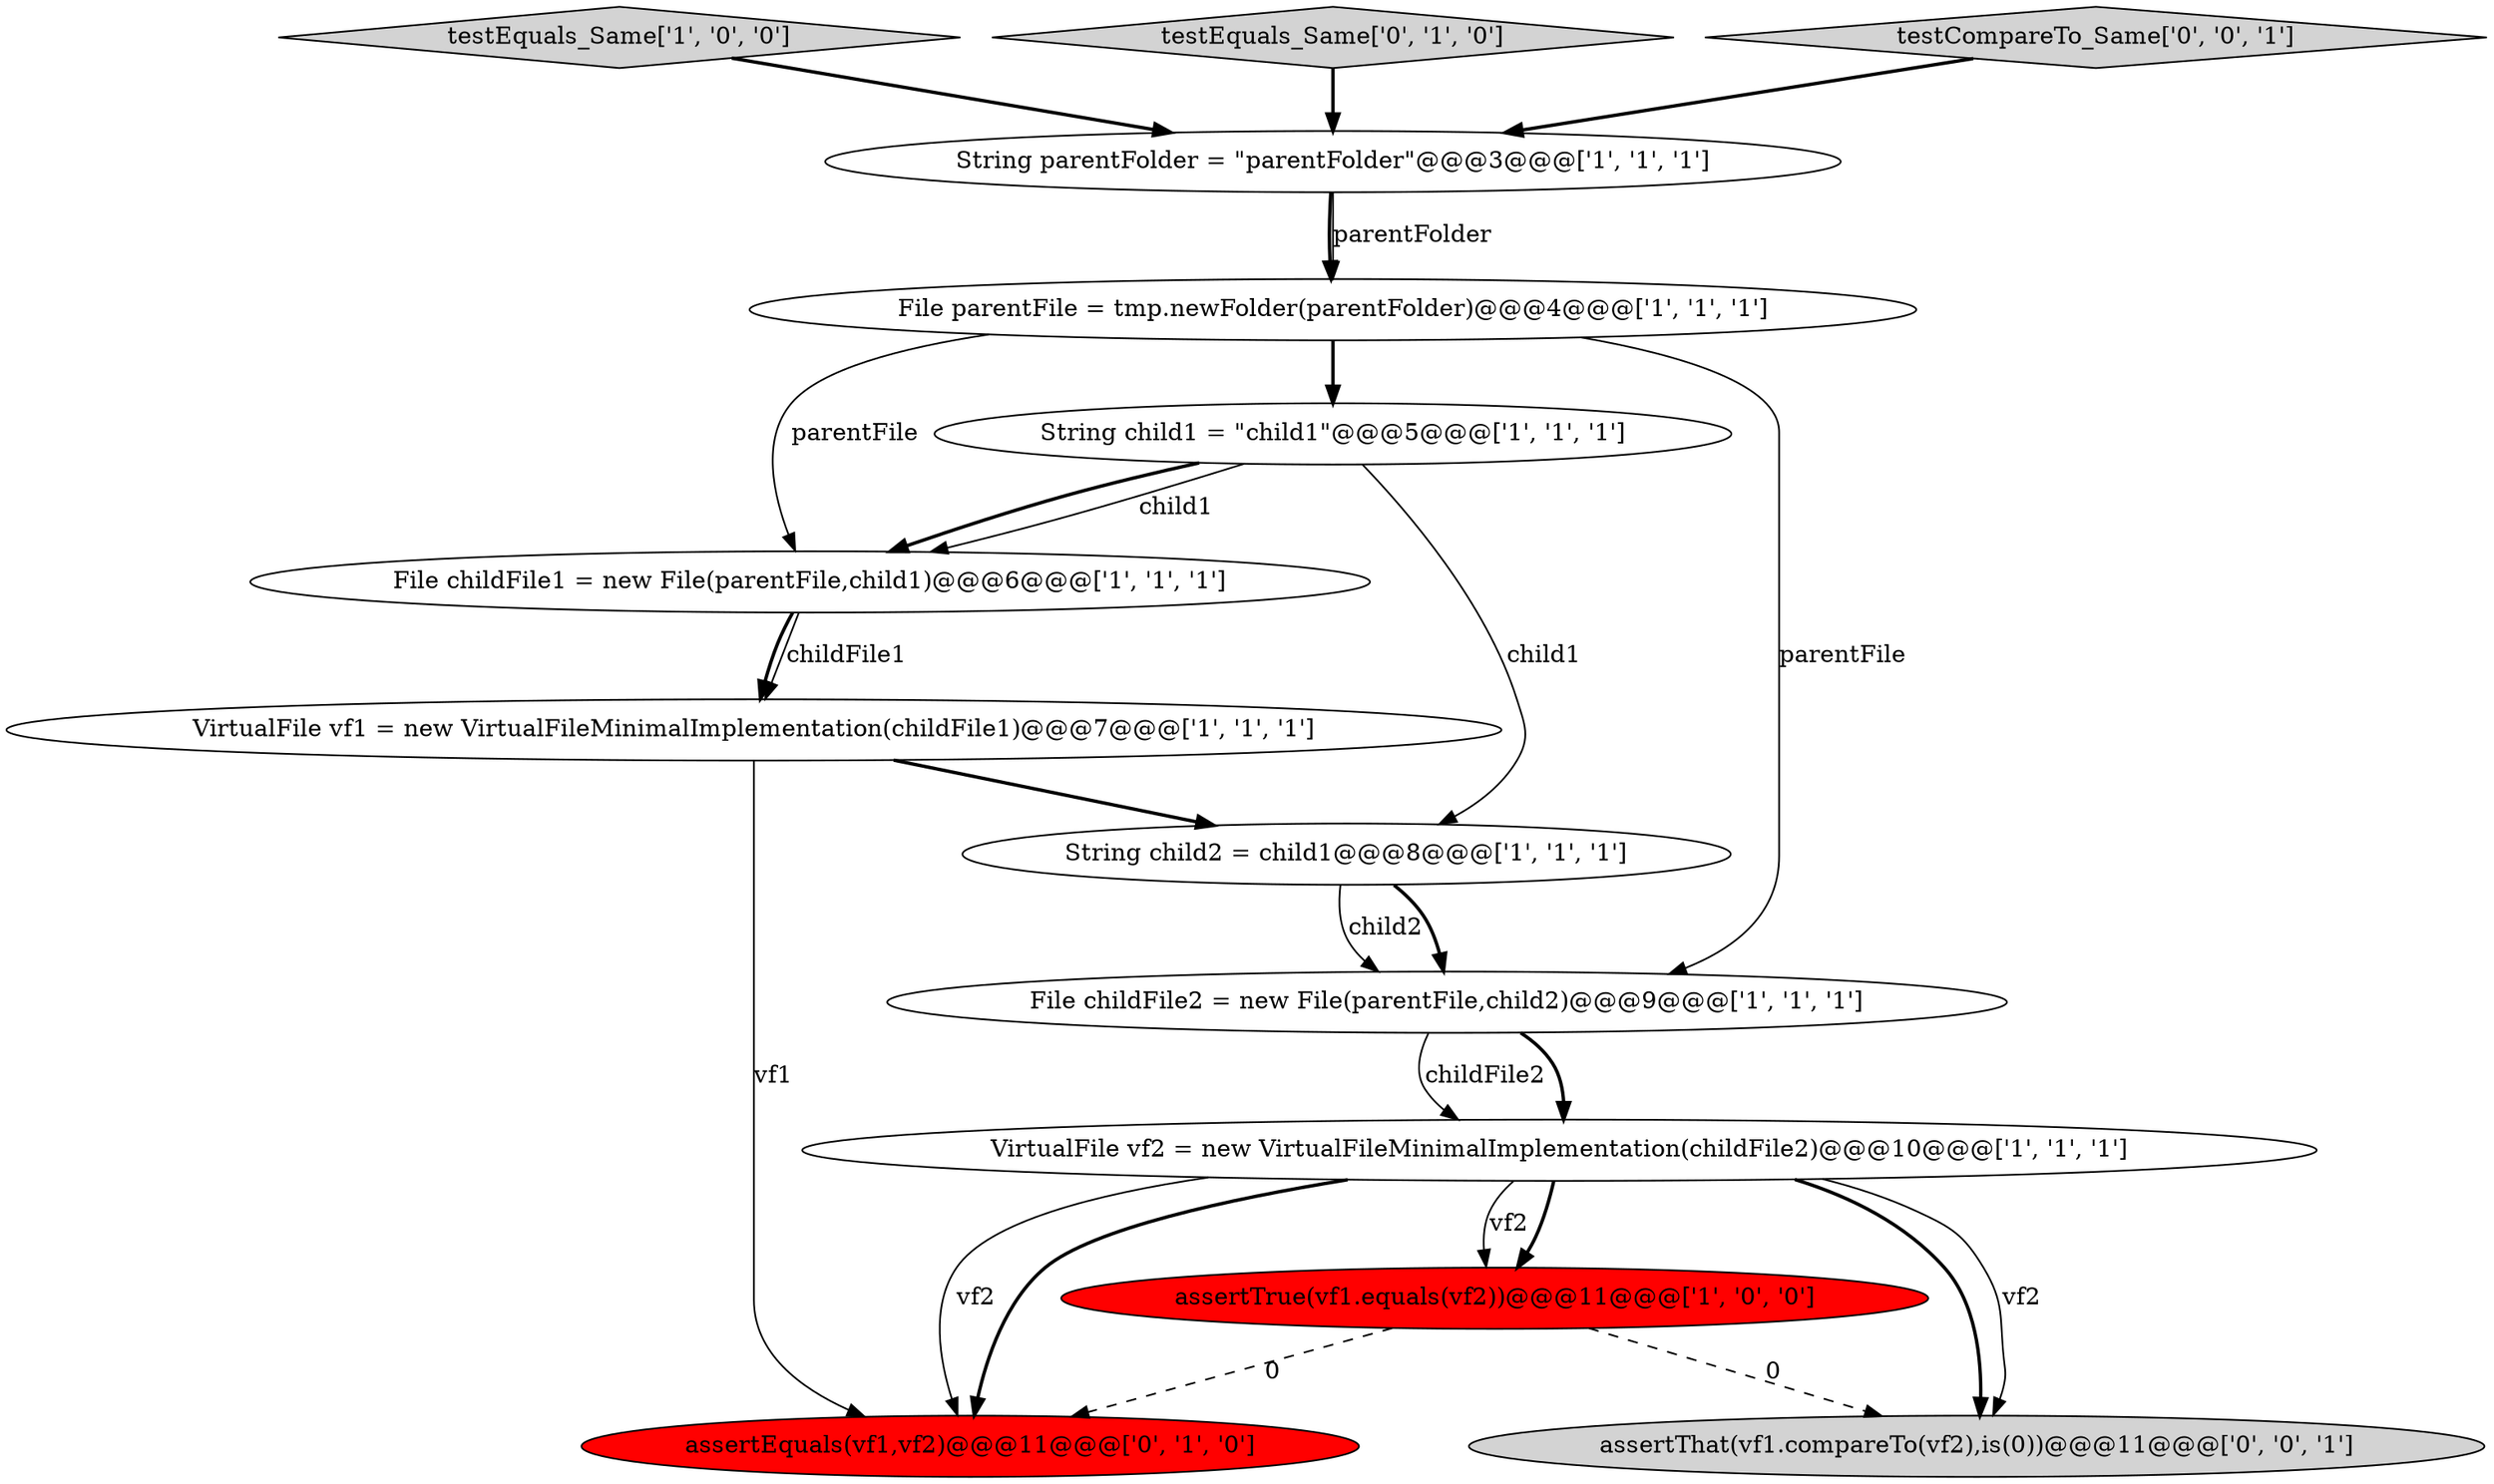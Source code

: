 digraph {
5 [style = filled, label = "testEquals_Same['1', '0', '0']", fillcolor = lightgray, shape = diamond image = "AAA0AAABBB1BBB"];
8 [style = filled, label = "String child1 = \"child1\"@@@5@@@['1', '1', '1']", fillcolor = white, shape = ellipse image = "AAA0AAABBB1BBB"];
11 [style = filled, label = "testEquals_Same['0', '1', '0']", fillcolor = lightgray, shape = diamond image = "AAA0AAABBB2BBB"];
10 [style = filled, label = "assertEquals(vf1,vf2)@@@11@@@['0', '1', '0']", fillcolor = red, shape = ellipse image = "AAA1AAABBB2BBB"];
2 [style = filled, label = "String child2 = child1@@@8@@@['1', '1', '1']", fillcolor = white, shape = ellipse image = "AAA0AAABBB1BBB"];
1 [style = filled, label = "String parentFolder = \"parentFolder\"@@@3@@@['1', '1', '1']", fillcolor = white, shape = ellipse image = "AAA0AAABBB1BBB"];
3 [style = filled, label = "assertTrue(vf1.equals(vf2))@@@11@@@['1', '0', '0']", fillcolor = red, shape = ellipse image = "AAA1AAABBB1BBB"];
13 [style = filled, label = "testCompareTo_Same['0', '0', '1']", fillcolor = lightgray, shape = diamond image = "AAA0AAABBB3BBB"];
4 [style = filled, label = "VirtualFile vf2 = new VirtualFileMinimalImplementation(childFile2)@@@10@@@['1', '1', '1']", fillcolor = white, shape = ellipse image = "AAA0AAABBB1BBB"];
6 [style = filled, label = "File childFile1 = new File(parentFile,child1)@@@6@@@['1', '1', '1']", fillcolor = white, shape = ellipse image = "AAA0AAABBB1BBB"];
7 [style = filled, label = "File childFile2 = new File(parentFile,child2)@@@9@@@['1', '1', '1']", fillcolor = white, shape = ellipse image = "AAA0AAABBB1BBB"];
12 [style = filled, label = "assertThat(vf1.compareTo(vf2),is(0))@@@11@@@['0', '0', '1']", fillcolor = lightgray, shape = ellipse image = "AAA0AAABBB3BBB"];
0 [style = filled, label = "File parentFile = tmp.newFolder(parentFolder)@@@4@@@['1', '1', '1']", fillcolor = white, shape = ellipse image = "AAA0AAABBB1BBB"];
9 [style = filled, label = "VirtualFile vf1 = new VirtualFileMinimalImplementation(childFile1)@@@7@@@['1', '1', '1']", fillcolor = white, shape = ellipse image = "AAA0AAABBB1BBB"];
4->10 [style = bold, label=""];
6->9 [style = solid, label="childFile1"];
4->3 [style = bold, label=""];
0->6 [style = solid, label="parentFile"];
4->3 [style = solid, label="vf2"];
9->2 [style = bold, label=""];
11->1 [style = bold, label=""];
2->7 [style = solid, label="child2"];
8->6 [style = bold, label=""];
0->7 [style = solid, label="parentFile"];
1->0 [style = bold, label=""];
7->4 [style = bold, label=""];
8->2 [style = solid, label="child1"];
13->1 [style = bold, label=""];
5->1 [style = bold, label=""];
1->0 [style = solid, label="parentFolder"];
3->12 [style = dashed, label="0"];
0->8 [style = bold, label=""];
7->4 [style = solid, label="childFile2"];
4->10 [style = solid, label="vf2"];
4->12 [style = bold, label=""];
3->10 [style = dashed, label="0"];
2->7 [style = bold, label=""];
6->9 [style = bold, label=""];
4->12 [style = solid, label="vf2"];
8->6 [style = solid, label="child1"];
9->10 [style = solid, label="vf1"];
}
